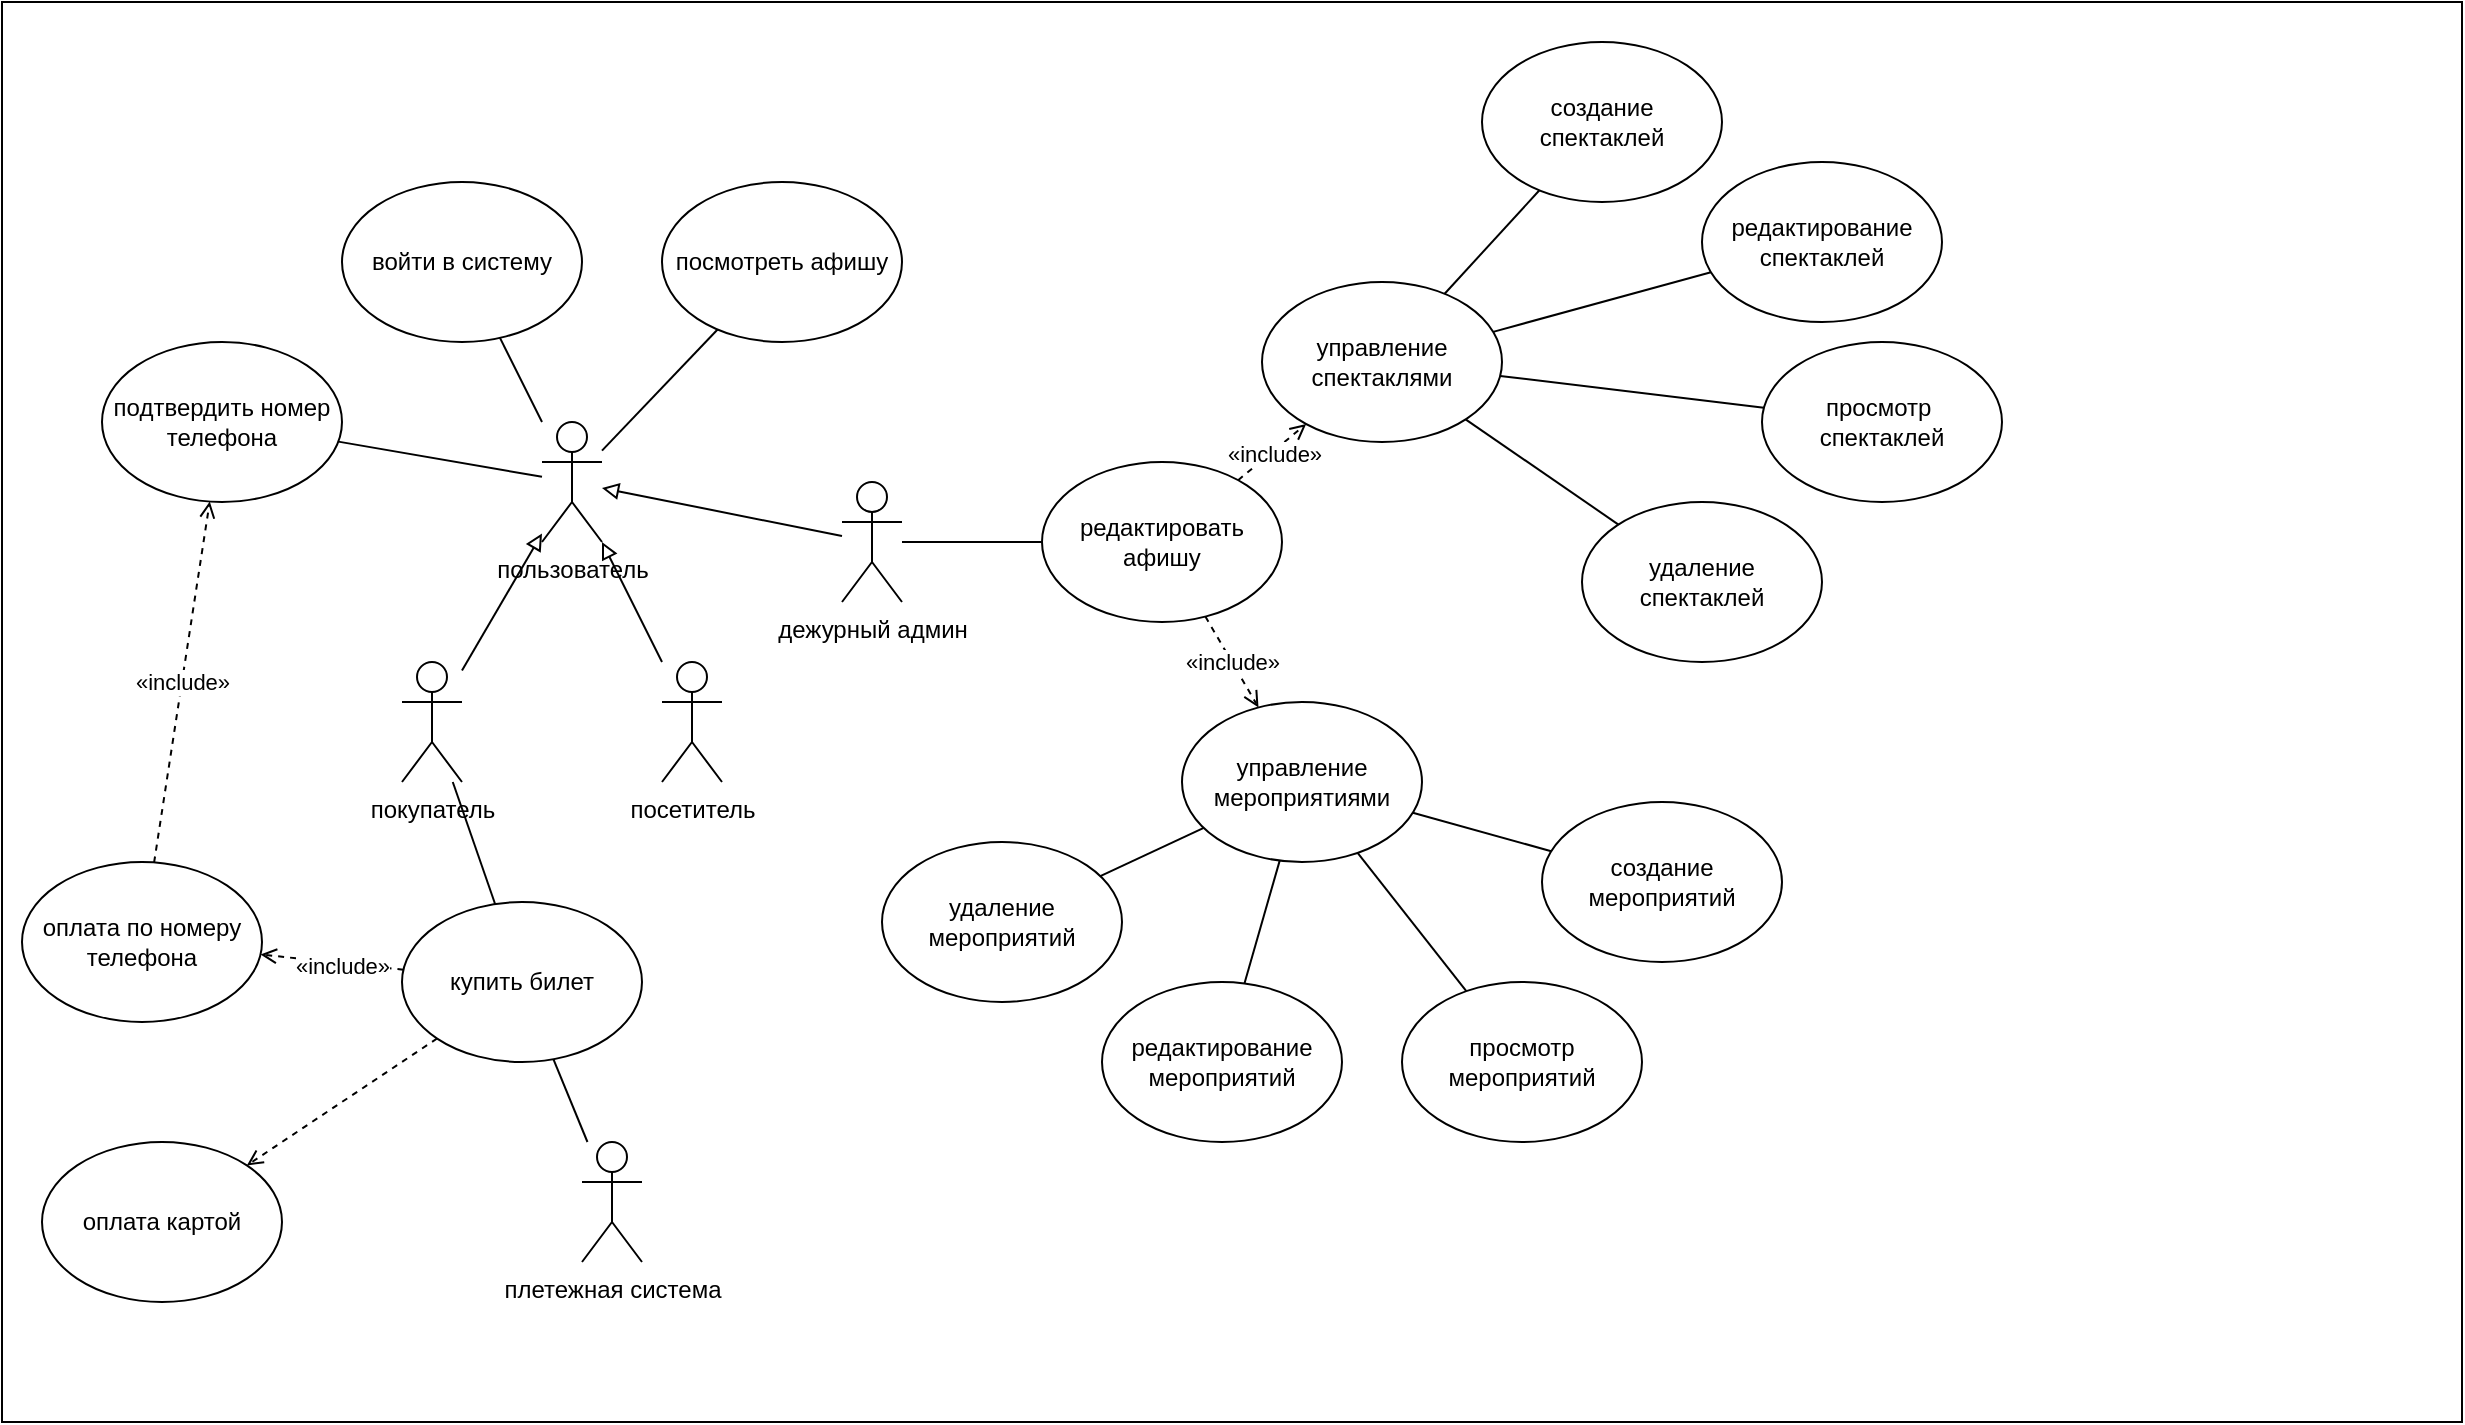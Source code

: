 <mxfile>
    <diagram id="2WqvOfXXMnWVp9cvFwxO" name="Страница — 1">
        <mxGraphModel dx="979" dy="1469" grid="1" gridSize="10" guides="1" tooltips="1" connect="1" arrows="1" fold="1" page="1" pageScale="1" pageWidth="827" pageHeight="1169" math="0" shadow="0">
            <root>
                <mxCell id="0"/>
                <mxCell id="1" parent="0"/>
                <mxCell id="76" value="" style="rounded=0;whiteSpace=wrap;html=1;movable=0;resizable=0;rotatable=0;deletable=0;editable=0;locked=1;connectable=0;" parent="1" vertex="1">
                    <mxGeometry x="100" y="-90" width="1230" height="710" as="geometry"/>
                </mxCell>
                <mxCell id="54" style="edgeStyle=none;html=1;endArrow=block;endFill=0;" parent="1" source="2" target="51" edge="1">
                    <mxGeometry relative="1" as="geometry"/>
                </mxCell>
                <mxCell id="62" style="edgeStyle=none;html=1;endArrow=none;endFill=0;" parent="1" source="51" target="15" edge="1">
                    <mxGeometry relative="1" as="geometry">
                        <mxPoint x="370" y="150" as="sourcePoint"/>
                    </mxGeometry>
                </mxCell>
                <mxCell id="2" value="посетитель" style="shape=umlActor;verticalLabelPosition=bottom;verticalAlign=top;html=1;" parent="1" vertex="1">
                    <mxGeometry x="430" y="240" width="30" height="60" as="geometry"/>
                </mxCell>
                <mxCell id="56" style="edgeStyle=none;html=1;endArrow=block;endFill=0;" parent="1" source="4" target="51" edge="1">
                    <mxGeometry relative="1" as="geometry"/>
                </mxCell>
                <mxCell id="4" value="дежурный админ&lt;div&gt;&lt;br&gt;&lt;/div&gt;" style="shape=umlActor;verticalLabelPosition=bottom;verticalAlign=top;html=1;" parent="1" vertex="1">
                    <mxGeometry x="520" y="150" width="30" height="60" as="geometry"/>
                </mxCell>
                <mxCell id="55" style="edgeStyle=none;html=1;endArrow=block;endFill=0;" parent="1" source="5" target="51" edge="1">
                    <mxGeometry relative="1" as="geometry"/>
                </mxCell>
                <mxCell id="5" value="покупатель" style="shape=umlActor;verticalLabelPosition=bottom;verticalAlign=top;html=1;" parent="1" vertex="1">
                    <mxGeometry x="300" y="240" width="30" height="60" as="geometry"/>
                </mxCell>
                <mxCell id="9" value="плетежная система&lt;div&gt;&lt;br&gt;&lt;/div&gt;" style="shape=umlActor;verticalLabelPosition=bottom;verticalAlign=top;html=1;" parent="1" vertex="1">
                    <mxGeometry x="390" y="480" width="30" height="60" as="geometry"/>
                </mxCell>
                <mxCell id="30" value="" style="edgeStyle=none;html=1;dashed=1;endArrow=open;endFill=0;" parent="1" source="12" target="28" edge="1">
                    <mxGeometry relative="1" as="geometry"/>
                </mxCell>
                <mxCell id="12" value="купить билет" style="ellipse;whiteSpace=wrap;html=1;" parent="1" vertex="1">
                    <mxGeometry x="300" y="360" width="120" height="80" as="geometry"/>
                </mxCell>
                <mxCell id="13" style="edgeStyle=none;html=1;endArrow=none;endFill=0;" parent="1" source="12" target="5" edge="1">
                    <mxGeometry relative="1" as="geometry"/>
                </mxCell>
                <mxCell id="15" value="посмотреть афишу" style="ellipse;whiteSpace=wrap;html=1;" parent="1" vertex="1">
                    <mxGeometry x="430" width="120" height="80" as="geometry"/>
                </mxCell>
                <mxCell id="72" style="edgeStyle=none;html=1;dashed=1;endArrow=open;endFill=0;" parent="1" source="21" target="71" edge="1">
                    <mxGeometry relative="1" as="geometry"/>
                </mxCell>
                <mxCell id="74" value="«include»" style="edgeLabel;html=1;align=center;verticalAlign=middle;resizable=0;points=[];" parent="72" vertex="1" connectable="0">
                    <mxGeometry x="-0.022" relative="1" as="geometry">
                        <mxPoint as="offset"/>
                    </mxGeometry>
                </mxCell>
                <mxCell id="73" style="edgeStyle=none;html=1;dashed=1;endArrow=open;endFill=0;" parent="1" source="21" target="70" edge="1">
                    <mxGeometry relative="1" as="geometry"/>
                </mxCell>
                <mxCell id="75" value="&lt;span style=&quot;color: rgb(0, 0, 0); text-align: start; background-color: light-dark(#ffffff, var(--ge-dark-color, #121212));&quot;&gt;«&lt;/span&gt;include»" style="edgeLabel;html=1;align=center;verticalAlign=middle;resizable=0;points=[];" parent="73" vertex="1" connectable="0">
                    <mxGeometry x="0.006" y="-1" relative="1" as="geometry">
                        <mxPoint as="offset"/>
                    </mxGeometry>
                </mxCell>
                <mxCell id="21" value="редактировать&lt;div&gt;афишу&lt;/div&gt;" style="ellipse;whiteSpace=wrap;html=1;" parent="1" vertex="1">
                    <mxGeometry x="620" y="140" width="120" height="80" as="geometry"/>
                </mxCell>
                <mxCell id="23" style="edgeStyle=none;html=1;endArrow=none;endFill=0;" parent="1" source="21" target="4" edge="1">
                    <mxGeometry relative="1" as="geometry">
                        <mxPoint x="650" y="100" as="targetPoint"/>
                    </mxGeometry>
                </mxCell>
                <mxCell id="27" style="edgeStyle=none;html=1;endArrow=none;endFill=0;" parent="1" source="12" target="9" edge="1">
                    <mxGeometry relative="1" as="geometry">
                        <mxPoint x="729" y="555" as="targetPoint"/>
                    </mxGeometry>
                </mxCell>
                <mxCell id="28" value="оплата картой" style="ellipse;whiteSpace=wrap;html=1;" parent="1" vertex="1">
                    <mxGeometry x="120" y="480" width="120" height="80" as="geometry"/>
                </mxCell>
                <mxCell id="66" style="edgeStyle=none;html=1;dashed=1;endArrow=open;endFill=0;" parent="1" source="29" target="44" edge="1">
                    <mxGeometry relative="1" as="geometry"/>
                </mxCell>
                <mxCell id="67" value="&lt;span style=&quot;background-color: light-dark(#ffffff, var(--ge-dark-color, #121212));&quot;&gt;«include»&lt;/span&gt;" style="edgeLabel;html=1;align=center;verticalAlign=middle;resizable=0;points=[];" parent="66" vertex="1" connectable="0">
                    <mxGeometry x="0.009" relative="1" as="geometry">
                        <mxPoint as="offset"/>
                    </mxGeometry>
                </mxCell>
                <mxCell id="29" value="оплата по номеру телефона" style="ellipse;whiteSpace=wrap;html=1;" parent="1" vertex="1">
                    <mxGeometry x="110" y="340" width="120" height="80" as="geometry"/>
                </mxCell>
                <mxCell id="36" style="edgeStyle=none;html=1;dashed=1;endArrow=open;endFill=0;" parent="1" source="12" target="29" edge="1">
                    <mxGeometry relative="1" as="geometry"/>
                </mxCell>
                <mxCell id="38" value="«include»" style="edgeLabel;html=1;align=center;verticalAlign=middle;resizable=0;points=[];" parent="36" vertex="1" connectable="0">
                    <mxGeometry x="-0.142" y="1" relative="1" as="geometry">
                        <mxPoint as="offset"/>
                    </mxGeometry>
                </mxCell>
                <mxCell id="42" value="войти в систему" style="ellipse;whiteSpace=wrap;html=1;" parent="1" vertex="1">
                    <mxGeometry x="270" width="120" height="80" as="geometry"/>
                </mxCell>
                <mxCell id="43" style="edgeStyle=none;html=1;endArrow=none;endFill=0;" parent="1" source="42" target="51" edge="1">
                    <mxGeometry relative="1" as="geometry">
                        <mxPoint x="340" y="120" as="targetPoint"/>
                    </mxGeometry>
                </mxCell>
                <mxCell id="44" value="подтвердить номер телефона" style="ellipse;whiteSpace=wrap;html=1;" parent="1" vertex="1">
                    <mxGeometry x="150" y="80" width="120" height="80" as="geometry"/>
                </mxCell>
                <mxCell id="45" style="edgeStyle=none;html=1;endArrow=none;endFill=0;" parent="1" source="44" target="51" edge="1">
                    <mxGeometry relative="1" as="geometry">
                        <mxPoint x="770" y="159.998" as="targetPoint"/>
                    </mxGeometry>
                </mxCell>
                <mxCell id="51" value="пользователь" style="shape=umlActor;verticalLabelPosition=bottom;verticalAlign=top;html=1;outlineConnect=0;" parent="1" vertex="1">
                    <mxGeometry x="370" y="120" width="30" height="60" as="geometry"/>
                </mxCell>
                <mxCell id="87" style="edgeStyle=none;html=1;endArrow=none;endFill=0;" edge="1" parent="1" source="70" target="79">
                    <mxGeometry relative="1" as="geometry"/>
                </mxCell>
                <mxCell id="88" style="edgeStyle=none;html=1;endArrow=none;endFill=0;" edge="1" parent="1" source="70" target="81">
                    <mxGeometry relative="1" as="geometry"/>
                </mxCell>
                <mxCell id="89" style="edgeStyle=none;html=1;endArrow=none;endFill=0;" edge="1" parent="1" source="70" target="82">
                    <mxGeometry relative="1" as="geometry"/>
                </mxCell>
                <mxCell id="90" style="edgeStyle=none;html=1;endArrow=none;endFill=0;" edge="1" parent="1" source="70" target="80">
                    <mxGeometry relative="1" as="geometry"/>
                </mxCell>
                <mxCell id="70" value="управление спектаклями" style="ellipse;whiteSpace=wrap;html=1;" parent="1" vertex="1">
                    <mxGeometry x="730" y="50" width="120" height="80" as="geometry"/>
                </mxCell>
                <mxCell id="91" style="edgeStyle=none;html=1;endArrow=none;endFill=0;" edge="1" parent="1" source="71" target="83">
                    <mxGeometry relative="1" as="geometry"/>
                </mxCell>
                <mxCell id="92" style="edgeStyle=none;html=1;endArrow=none;endFill=0;" edge="1" parent="1" source="71" target="84">
                    <mxGeometry relative="1" as="geometry"/>
                </mxCell>
                <mxCell id="93" style="edgeStyle=none;html=1;endArrow=none;endFill=0;" edge="1" parent="1" source="71" target="86">
                    <mxGeometry relative="1" as="geometry"/>
                </mxCell>
                <mxCell id="94" style="edgeStyle=none;html=1;endArrow=none;endFill=0;" edge="1" parent="1" source="71" target="85">
                    <mxGeometry relative="1" as="geometry"/>
                </mxCell>
                <mxCell id="71" value="управление мероприятиями" style="ellipse;whiteSpace=wrap;html=1;" parent="1" vertex="1">
                    <mxGeometry x="690" y="260" width="120" height="80" as="geometry"/>
                </mxCell>
                <mxCell id="79" value="создание &lt;br&gt;спектаклей" style="ellipse;whiteSpace=wrap;html=1;" vertex="1" parent="1">
                    <mxGeometry x="840" y="-70" width="120" height="80" as="geometry"/>
                </mxCell>
                <mxCell id="80" value="удаление спектаклей" style="ellipse;whiteSpace=wrap;html=1;" vertex="1" parent="1">
                    <mxGeometry x="890" y="160" width="120" height="80" as="geometry"/>
                </mxCell>
                <mxCell id="81" value="редактирование спектаклей" style="ellipse;whiteSpace=wrap;html=1;" vertex="1" parent="1">
                    <mxGeometry x="950" y="-10" width="120" height="80" as="geometry"/>
                </mxCell>
                <mxCell id="82" value="просмотр&amp;nbsp; спектаклей" style="ellipse;whiteSpace=wrap;html=1;" vertex="1" parent="1">
                    <mxGeometry x="980" y="80" width="120" height="80" as="geometry"/>
                </mxCell>
                <mxCell id="83" value="создание мероприятий" style="ellipse;whiteSpace=wrap;html=1;" vertex="1" parent="1">
                    <mxGeometry x="870" y="310" width="120" height="80" as="geometry"/>
                </mxCell>
                <mxCell id="84" value="просмотр мероприятий" style="ellipse;whiteSpace=wrap;html=1;" vertex="1" parent="1">
                    <mxGeometry x="800" y="400" width="120" height="80" as="geometry"/>
                </mxCell>
                <mxCell id="85" value="удаление мероприятий" style="ellipse;whiteSpace=wrap;html=1;" vertex="1" parent="1">
                    <mxGeometry x="540" y="330" width="120" height="80" as="geometry"/>
                </mxCell>
                <mxCell id="86" value="редактирование мероприятий" style="ellipse;whiteSpace=wrap;html=1;" vertex="1" parent="1">
                    <mxGeometry x="650" y="400" width="120" height="80" as="geometry"/>
                </mxCell>
            </root>
        </mxGraphModel>
    </diagram>
</mxfile>